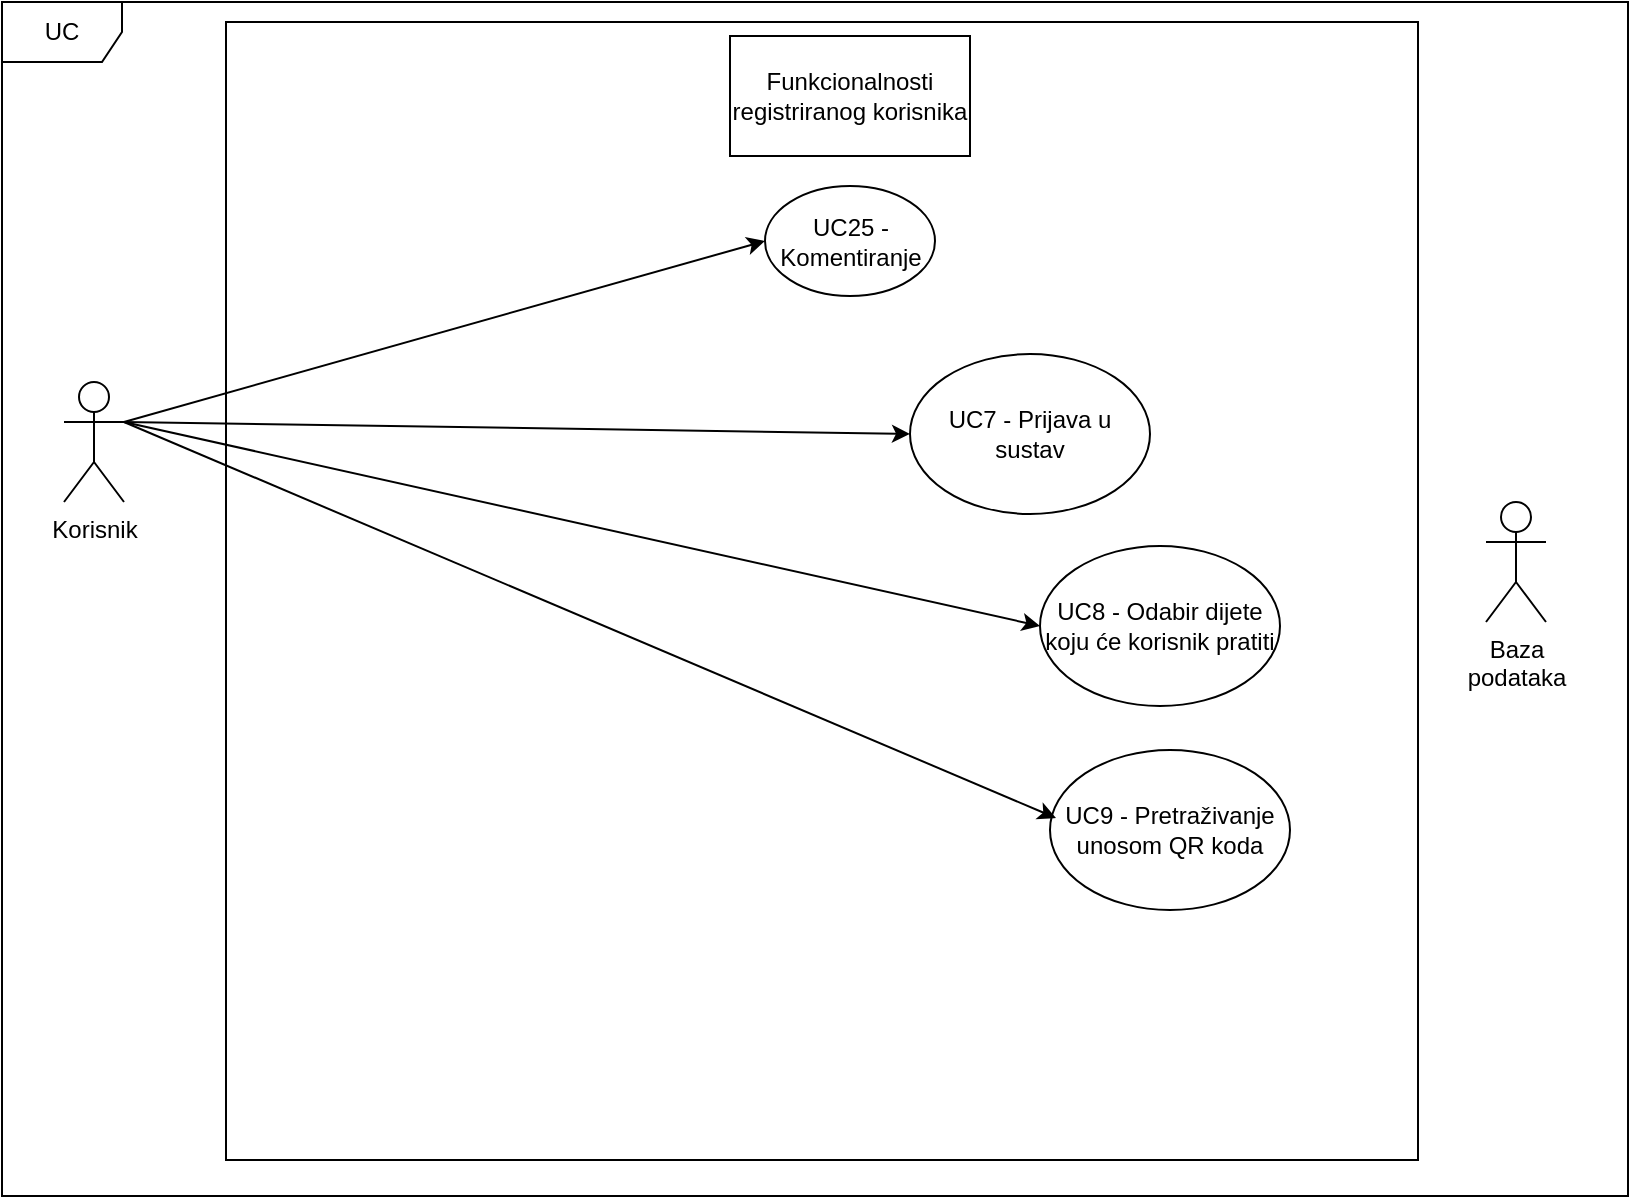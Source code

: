 <mxfile version="22.0.3" type="device">
  <diagram name="Page-1" id="fwK2Ggv9HPIssb5DjCe4">
    <mxGraphModel dx="1674" dy="848" grid="0" gridSize="10" guides="1" tooltips="1" connect="1" arrows="1" fold="1" page="1" pageScale="1" pageWidth="827" pageHeight="1169" math="0" shadow="0">
      <root>
        <mxCell id="0" />
        <mxCell id="1" parent="0" />
        <mxCell id="a7sIe61lCEOvOHhmKymb-1" value="" style="html=1;whiteSpace=wrap;" vertex="1" parent="1">
          <mxGeometry x="116" y="90" width="596" height="569" as="geometry" />
        </mxCell>
        <object label="Korisnik" id="a7sIe61lCEOvOHhmKymb-2">
          <mxCell style="shape=umlActor;verticalLabelPosition=bottom;verticalAlign=top;html=1;outlineConnect=0;labelBackgroundColor=none;rounded=0;" vertex="1" parent="1">
            <mxGeometry x="35" y="270" width="30" height="60" as="geometry" />
          </mxCell>
        </object>
        <mxCell id="a7sIe61lCEOvOHhmKymb-3" value="Baza&lt;br&gt;podataka" style="shape=umlActor;verticalLabelPosition=bottom;verticalAlign=top;html=1;outlineConnect=0;" vertex="1" parent="1">
          <mxGeometry x="746" y="330" width="30" height="60" as="geometry" />
        </mxCell>
        <mxCell id="a7sIe61lCEOvOHhmKymb-4" value="UC" style="shape=umlFrame;whiteSpace=wrap;html=1;pointerEvents=0;" vertex="1" parent="1">
          <mxGeometry x="4" y="80" width="813" height="597" as="geometry" />
        </mxCell>
        <mxCell id="a7sIe61lCEOvOHhmKymb-5" value="Funkcionalnosti registriranog korisnika" style="rounded=0;whiteSpace=wrap;html=1;" vertex="1" parent="1">
          <mxGeometry x="368" y="97" width="120" height="60" as="geometry" />
        </mxCell>
        <mxCell id="a7sIe61lCEOvOHhmKymb-6" value="UC7 - Prijava u sustav" style="ellipse;whiteSpace=wrap;html=1;" vertex="1" parent="1">
          <mxGeometry x="458" y="256" width="120" height="80" as="geometry" />
        </mxCell>
        <mxCell id="a7sIe61lCEOvOHhmKymb-7" value="" style="endArrow=classic;html=1;exitX=1;exitY=0.333;exitDx=0;exitDy=0;exitPerimeter=0;entryX=0;entryY=0.5;entryDx=0;entryDy=0;" edge="1" parent="1" source="a7sIe61lCEOvOHhmKymb-2" target="a7sIe61lCEOvOHhmKymb-6">
          <mxGeometry width="50" height="50" relative="1" as="geometry">
            <mxPoint x="667" y="405" as="sourcePoint" />
            <mxPoint x="717" y="355" as="targetPoint" />
          </mxGeometry>
        </mxCell>
        <mxCell id="a7sIe61lCEOvOHhmKymb-8" value="UC25 - Komentiranje" style="ellipse;whiteSpace=wrap;html=1;" vertex="1" parent="1">
          <mxGeometry x="385.5" y="172" width="85" height="55" as="geometry" />
        </mxCell>
        <mxCell id="a7sIe61lCEOvOHhmKymb-11" value="" style="endArrow=classic;html=1;exitX=1;exitY=0.333;exitDx=0;exitDy=0;exitPerimeter=0;entryX=0;entryY=0.5;entryDx=0;entryDy=0;" edge="1" parent="1" source="a7sIe61lCEOvOHhmKymb-2" target="a7sIe61lCEOvOHhmKymb-8">
          <mxGeometry width="50" height="50" relative="1" as="geometry">
            <mxPoint x="667" y="405" as="sourcePoint" />
            <mxPoint x="717" y="355" as="targetPoint" />
          </mxGeometry>
        </mxCell>
        <mxCell id="a7sIe61lCEOvOHhmKymb-14" value="UC8 - Odabir dijete koju će korisnik pratiti" style="ellipse;whiteSpace=wrap;html=1;" vertex="1" parent="1">
          <mxGeometry x="523" y="352" width="120" height="80" as="geometry" />
        </mxCell>
        <mxCell id="a7sIe61lCEOvOHhmKymb-15" value="" style="endArrow=classic;html=1;rounded=0;exitX=1;exitY=0.333;exitDx=0;exitDy=0;exitPerimeter=0;entryX=0;entryY=0.5;entryDx=0;entryDy=0;" edge="1" parent="1" source="a7sIe61lCEOvOHhmKymb-2" target="a7sIe61lCEOvOHhmKymb-14">
          <mxGeometry width="50" height="50" relative="1" as="geometry">
            <mxPoint x="547" y="460" as="sourcePoint" />
            <mxPoint x="597" y="410" as="targetPoint" />
          </mxGeometry>
        </mxCell>
        <mxCell id="a7sIe61lCEOvOHhmKymb-16" value="UC9 - Pretraživanje unosom QR koda" style="ellipse;whiteSpace=wrap;html=1;" vertex="1" parent="1">
          <mxGeometry x="528" y="454" width="120" height="80" as="geometry" />
        </mxCell>
        <mxCell id="a7sIe61lCEOvOHhmKymb-17" value="" style="endArrow=classic;html=1;rounded=0;exitX=1;exitY=0.333;exitDx=0;exitDy=0;exitPerimeter=0;entryX=0.025;entryY=0.425;entryDx=0;entryDy=0;entryPerimeter=0;" edge="1" parent="1" source="a7sIe61lCEOvOHhmKymb-2" target="a7sIe61lCEOvOHhmKymb-16">
          <mxGeometry width="50" height="50" relative="1" as="geometry">
            <mxPoint x="547" y="460" as="sourcePoint" />
            <mxPoint x="597" y="410" as="targetPoint" />
          </mxGeometry>
        </mxCell>
      </root>
    </mxGraphModel>
  </diagram>
</mxfile>
